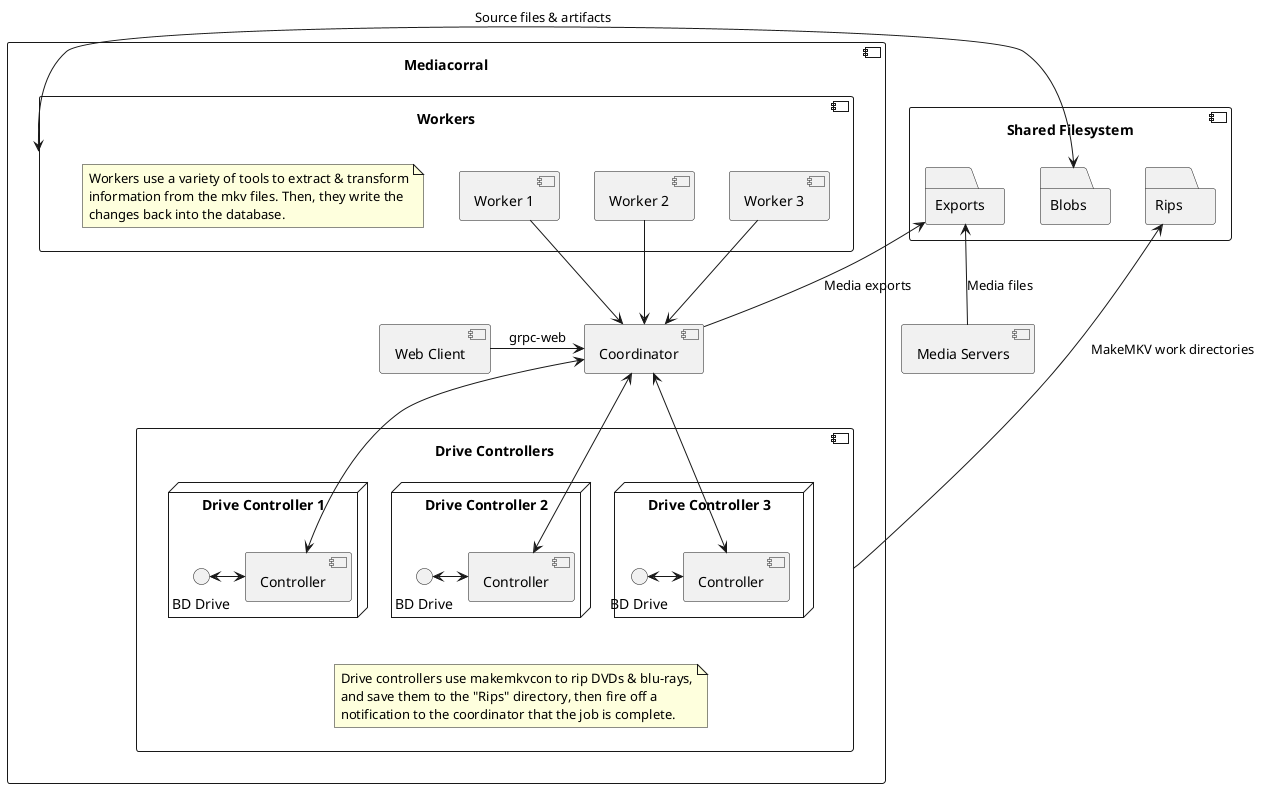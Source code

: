 @startuml
component "Media Servers" as mediaservers

component "Shared Filesystem" as fs {
	folder "Rips" as rips
	folder "Blobs" as blobs
	folder "Exports" as exports
}

component "Mediacorral" as mc {
	top to bottom direction

	component "Drive Controllers" as drive_controllers {
		node "Drive Controller 1" {
			() "BD Drive" as dc1_bd
			component "Controller" as dc1
			dc1 <-left-> dc1_bd
		}
		node "Drive Controller 2" {
			() "BD Drive" as dc2_bd
			component "Controller" as dc2
			dc2 <-left-> dc2_bd
		}
		node "Drive Controller 3" {
			() "BD Drive" as dc3_bd
			component "Controller" as dc3
			dc3 <-left-> dc3_bd
		}
		note as N1
			Drive controllers use makemkvcon to rip DVDs & blu-rays,
			and save them to the "Rips" directory, then fire off a
			notification to the coordinator that the job is complete.
		end note
		N1 .up[hidden]. dc1
		N1 .up[hidden]. dc2
		N1 .up[hidden]. dc3
	}

	component "Coordinator" as coord

	component "Web Client" as client
	client -right-> coord : grpc-web

	component "Workers" as workers {
		component "Worker 1" as w1
		component "Worker 2" as w2
		component "Worker 3" as w3
		note as N2
			Workers use a variety of tools to extract & transform
			information from the mkv files. Then, they write the
			changes back into the database.
		end note
	}

	w1 -down-> coord
	w2 -down-> coord
	w3 -down-> coord
	coord <-down-> dc1
	coord <-down-> dc2
	coord <-down-> dc3
}

mediaservers -up-> exports : Media files
drive_controllers -left-> rips : MakeMKV work directories
workers <-left-> blobs : Source files & artifacts
coord -left-> exports : Media exports

@enduml
